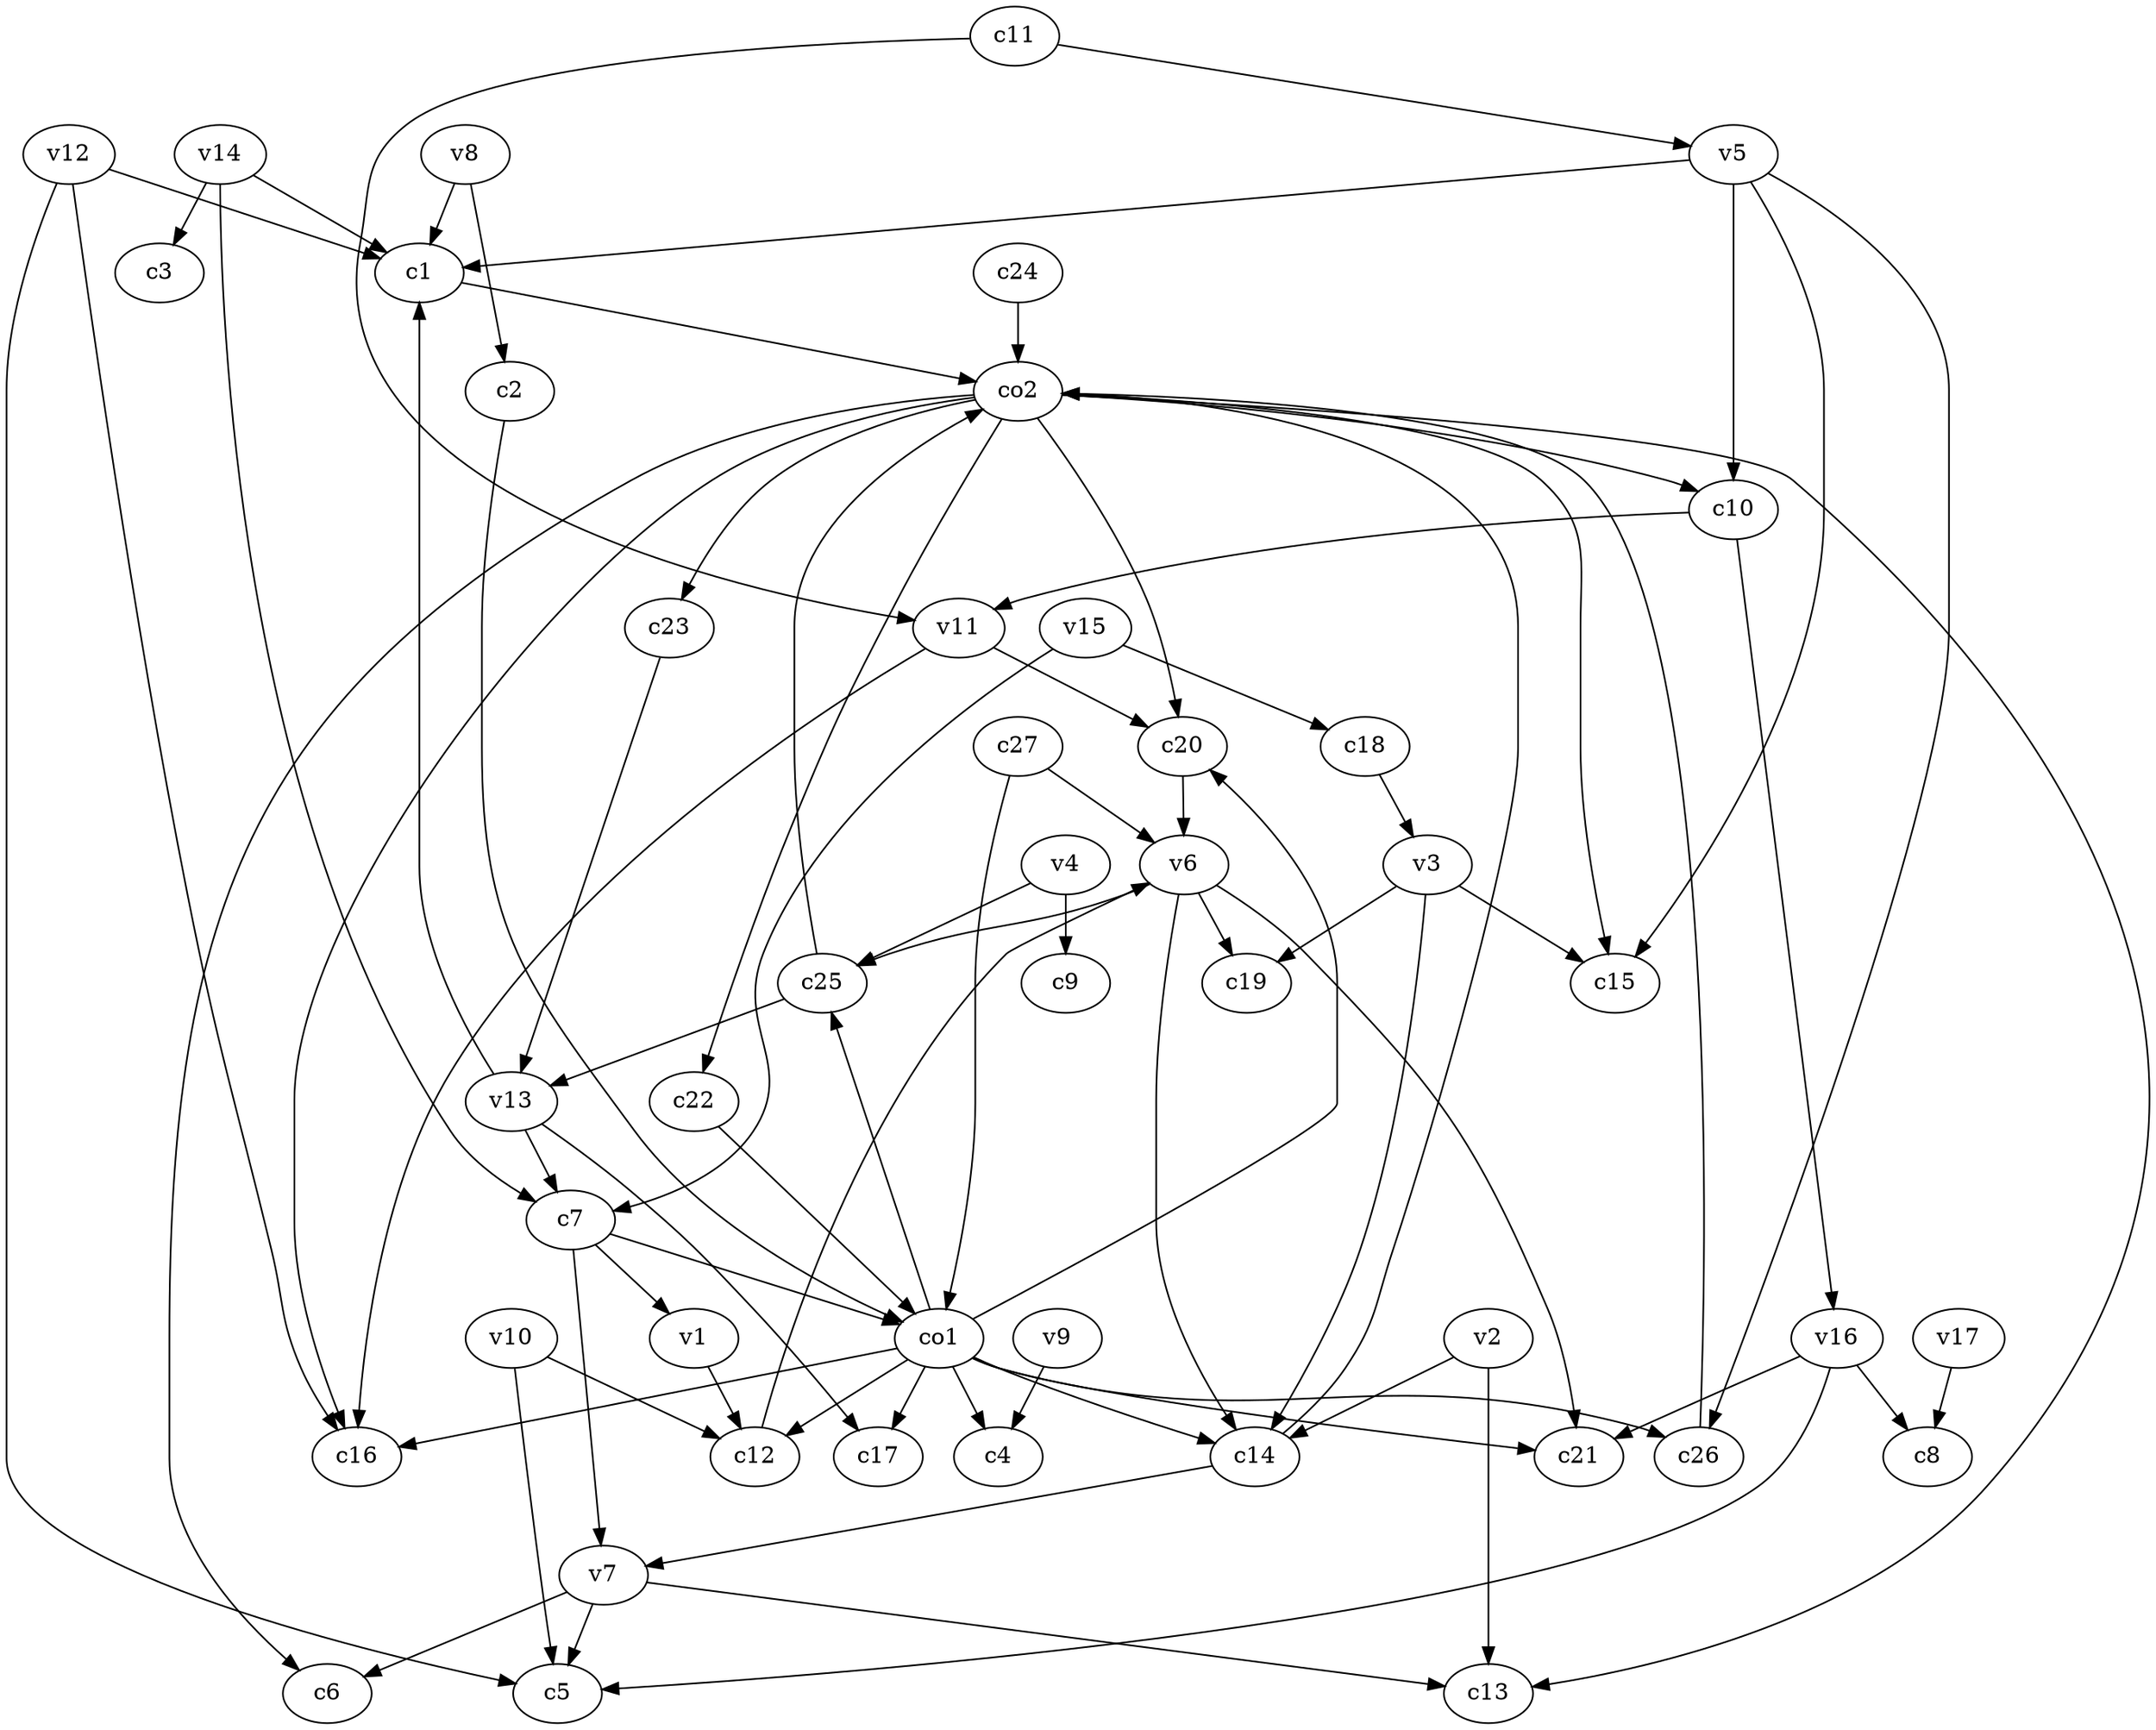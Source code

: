 strict digraph  {
c1;
c2;
c3;
c4;
c5;
c6;
c7;
c8;
c9;
c10;
c11;
c12;
c13;
c14;
c15;
c16;
c17;
c18;
c19;
c20;
c21;
c22;
c23;
c24;
c25;
c26;
c27;
v1;
v2;
v3;
v4;
v5;
v6;
v7;
v8;
v9;
v10;
v11;
v12;
v13;
v14;
v15;
v16;
v17;
co1;
co2;
c1 -> co2  [weight=1];
c2 -> co1  [weight=1];
c7 -> v7  [weight=1];
c7 -> v1  [weight=1];
c7 -> co1  [weight=1];
c10 -> v16  [weight=1];
c10 -> v11  [weight=1];
c11 -> v11  [weight=1];
c11 -> v5  [weight=1];
c12 -> v6  [weight=1];
c14 -> v7  [weight=1];
c14 -> co2  [weight=1];
c18 -> v3  [weight=1];
c20 -> v6  [weight=1];
c22 -> co1  [weight=1];
c23 -> v13  [weight=1];
c24 -> co2  [weight=1];
c25 -> v13  [weight=1];
c25 -> co2  [weight=1];
c26 -> co2  [weight=1];
c27 -> co1  [weight=1];
c27 -> v6  [weight=1];
v1 -> c12  [weight=1];
v2 -> c14  [weight=1];
v2 -> c13  [weight=1];
v3 -> c14  [weight=1];
v3 -> c19  [weight=1];
v3 -> c15  [weight=1];
v4 -> c25  [weight=1];
v4 -> c9  [weight=1];
v5 -> c10  [weight=1];
v5 -> c1  [weight=1];
v5 -> c15  [weight=1];
v5 -> c26  [weight=1];
v6 -> c25  [weight=1];
v6 -> c21  [weight=1];
v6 -> c14  [weight=1];
v6 -> c19  [weight=1];
v7 -> c13  [weight=1];
v7 -> c5  [weight=1];
v7 -> c6  [weight=1];
v8 -> c2  [weight=1];
v8 -> c1  [weight=1];
v9 -> c4  [weight=1];
v10 -> c12  [weight=1];
v10 -> c5  [weight=1];
v11 -> c16  [weight=1];
v11 -> c20  [weight=1];
v12 -> c5  [weight=1];
v12 -> c1  [weight=1];
v12 -> c16  [weight=1];
v13 -> c17  [weight=1];
v13 -> c1  [weight=1];
v13 -> c7  [weight=1];
v14 -> c3  [weight=1];
v14 -> c7  [weight=1];
v14 -> c1  [weight=1];
v15 -> c7  [weight=1];
v15 -> c18  [weight=1];
v16 -> c5  [weight=1];
v16 -> c21  [weight=1];
v16 -> c8  [weight=1];
v17 -> c8  [weight=1];
co1 -> c21  [weight=1];
co1 -> c25  [weight=1];
co1 -> c16  [weight=1];
co1 -> c26  [weight=1];
co1 -> c4  [weight=1];
co1 -> c20  [weight=1];
co1 -> c17  [weight=1];
co1 -> c14  [weight=1];
co1 -> c12  [weight=1];
co2 -> c6  [weight=1];
co2 -> c13  [weight=1];
co2 -> c23  [weight=1];
co2 -> c15  [weight=1];
co2 -> c20  [weight=1];
co2 -> c10  [weight=1];
co2 -> c22  [weight=1];
co2 -> c16  [weight=1];
}
